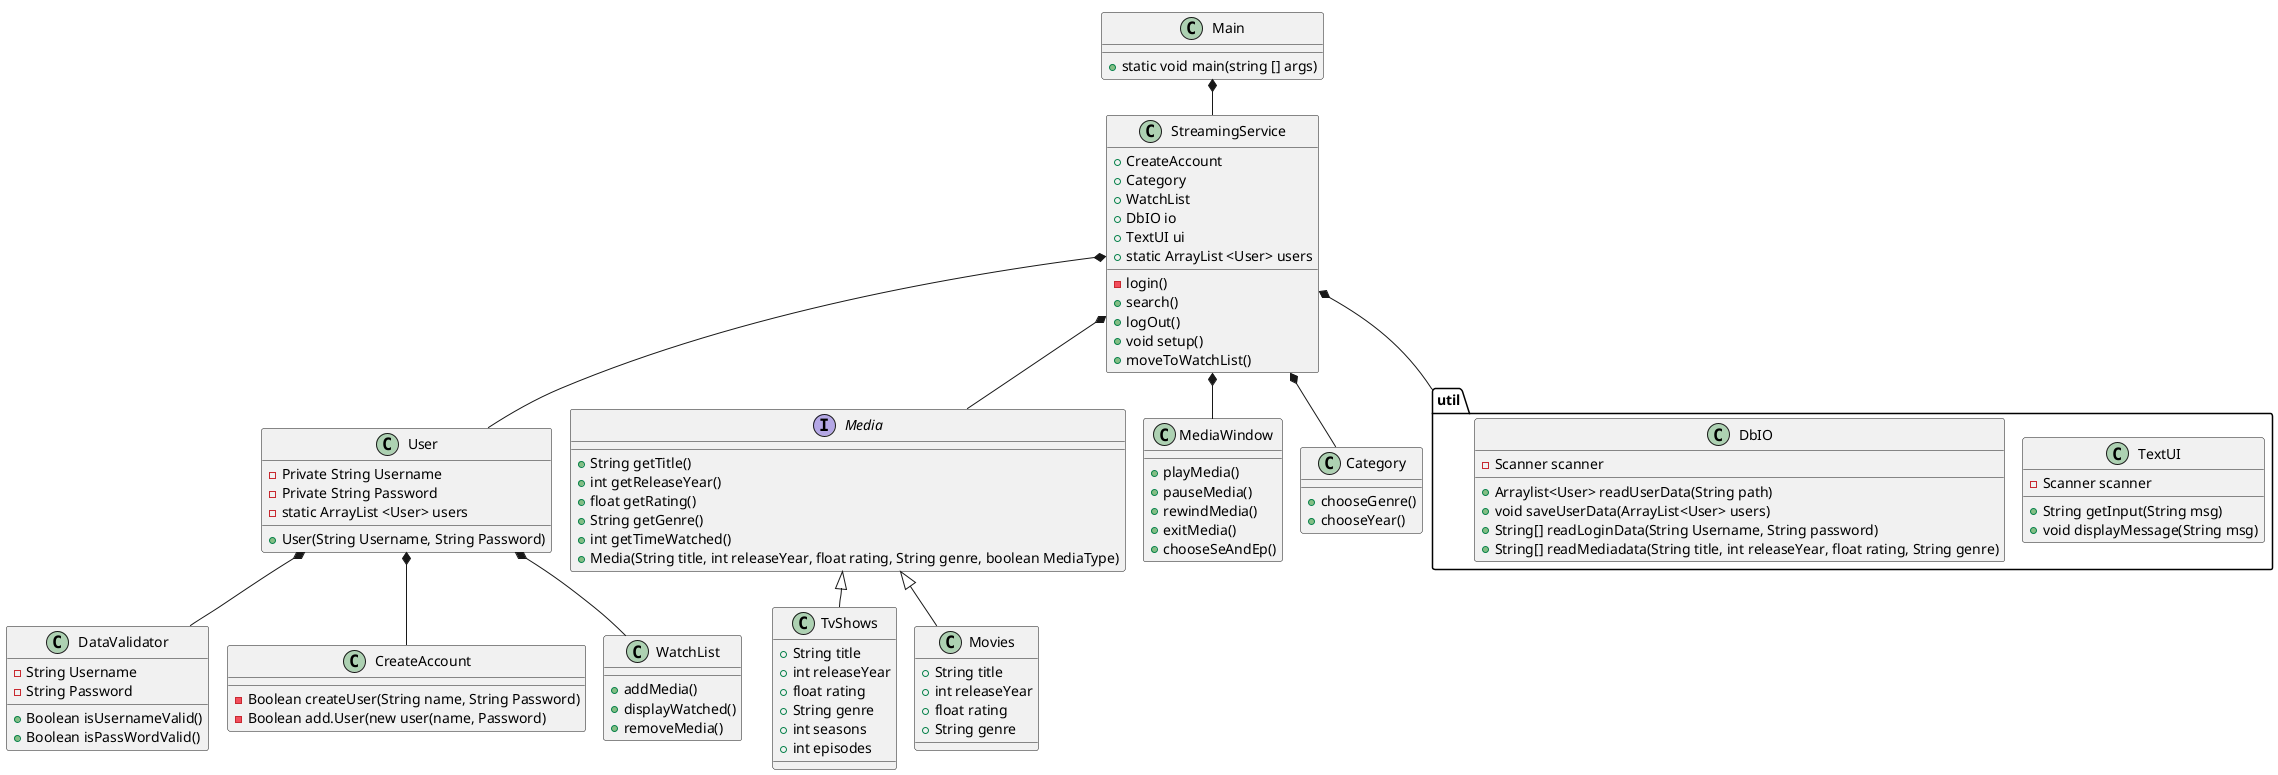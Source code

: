 @startuml
'Domænemodellen giver nye entity klasser
'Pakker, model og util
!pragma layout smetana

class Main
class User
class DataValidator
class CreateAccount
class WatchList
interface Media
class TvShows
class Movies
class MediaWindow
class Category
class StreamingService


package "util"{
       class TextUI
       class DbIO
}

Main *-- StreamingService
StreamingService *-- User
User *-- DataValidator
User *-- CreateAccount
User *-- WatchList
StreamingService *-- Media
Media <|-- Movies
Media <|-- TvShows
StreamingService *-- MediaWindow
StreamingService *-- util
StreamingService *-- Category

Main : + static void main(string [] args)

StreamingService : + CreateAccount
StreamingService : + Category
StreamingService : + WatchList
StreamingService : + DbIO io
StreamingService : + TextUI ui
StreamingService : + static ArrayList <User> users
'---_new-----
StreamingService : - login()
StreamingService : + search()
StreamingService : + logOut()
StreamingService : + void setup()
StreamingService : + moveToWatchList()
'-----------

User : - Private String Username
User : - Private String Password
User : - static ArrayList <User> users
'---_new-----
User : + User(String Username, String Password)

'-----------
DataValidator : - String Username
DataValidator : - String Password
'---_new-----
DataValidator : + Boolean isUsernameValid()
DataValidator : + Boolean isPassWordValid()
'-----------

CreateAccount : - Boolean createUser(String name, String Password)
CreateAccount : - Boolean add.User(new user(name, Password)

WatchList : + addMedia()
WatchList : + displayWatched()
WatchList : + removeMedia()


Media : + String getTitle()
Media : + int getReleaseYear()
Media : + float getRating()
Media : + String getGenre()
Media : + int getTimeWatched()
'---_new-----
Media : + Media(String title, int releaseYear, float rating, String genre, boolean MediaType)
'-----------

TvShows : + String title
TvShows : + int releaseYear
TvShows : + float rating
TvShows : + String genre
TvShows : + int seasons
TvShows : + int episodes

Movies : + String title
Movies : + int releaseYear
Movies : + float rating
Movies : + String genre

MediaWindow : + playMedia()
MediaWindow : + pauseMedia()
MediaWindow : + rewindMedia()
MediaWindow : + exitMedia()
MediaWindow : + chooseSeAndEp()

Category : + chooseGenre()
Category : + chooseYear()

DbIO : - Scanner scanner
'---_new-----
DbIO : + Arraylist<User> readUserData(String path)
DbIO : + void saveUserData(ArrayList<User> users)
DbIO : + String[] readLoginData(String Username, String password)
DbIO : + String[] readMediadata(String title, int releaseYear, float rating, String genre)
'-----------

TextUI : + String getInput(String msg)
TextUI : - Scanner scanner
TextUI : + void displayMessage(String msg)

@enduml
